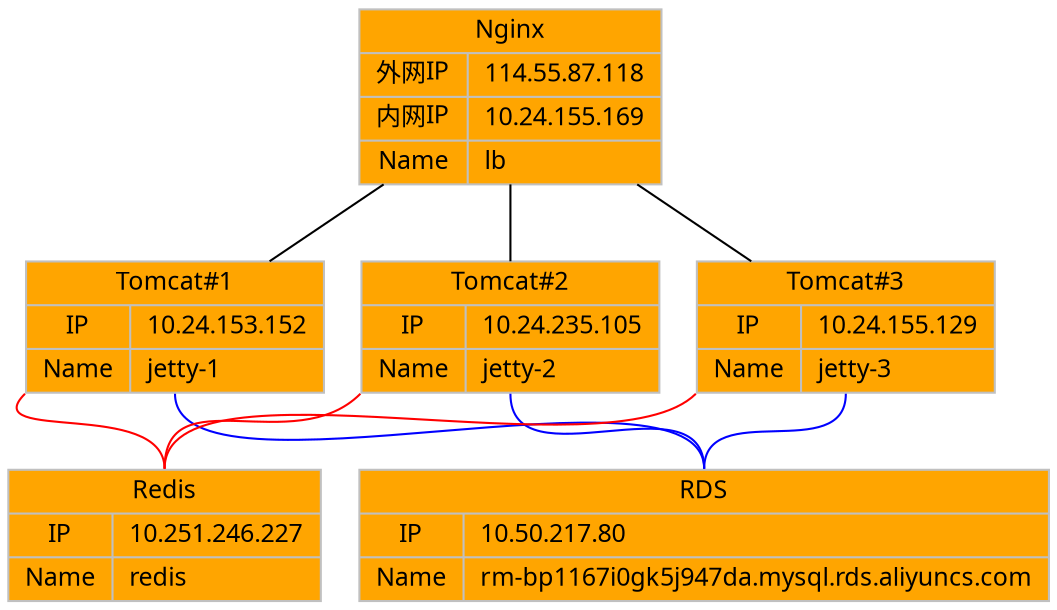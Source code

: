 digraph G {
    graph [
        compound=true;
        center=true;
        charset="UTF-8";
        rankdir=TB,
    ];
    node [
        shape=record,
        style="filled, solid",
        fontname="Migu 1M",
        color=grey;
        fillcolor=orange;
        fontsize=12
    ];
    edge [
        color=black;
    ];

    nginx   [label="{Nginx|{{外网IP|内网IP|Name}|{114.55.87.118\l|10.24.155.169\l|lb\l}}}}"];
    tomcat1 [label="{Tomcat#1|{{IP|Name}|{10.24.153.152\l|jetty-1\l}}}}"];
    tomcat2 [label="{Tomcat#2|{{IP|Name}|{10.24.235.105\l|jetty-2\l}}}}"];
    tomcat3 [label="{Tomcat#3|{{IP|Name}|{10.24.155.129\l|jetty-3\l}}}}"];

    db      [label="{RDS|{{IP|Name}|{10.50.217.80\l|rm-bp1167i0gk5j947da.mysql.rds.aliyuncs.com\l}}}}"];
    redis   [label="{Redis|{{IP|Name}|{10.251.246.227\l|redis\l}}}}"];

    nginx   -> tomcat1   [dir=none, penwidth=1];
    nginx   -> tomcat2   [dir=none, penwidth=1];
    nginx   -> tomcat3   [dir=none, penwidth=1];
    tomcat1 -> db        [tailport = s, headport = n, dir=none, color=blue, penwidth=1];
    tomcat2 -> db        [tailport = s, headport = n, dir=none, color=blue, penwidth=1];
    tomcat3 -> db        [tailport = s, headport = n, dir=none, color=blue, penwidth=1];
    tomcat1 -> redis     [tailport = sw, headport = n, dir=none, color=red, penwidth=1];
    tomcat2 -> redis     [tailport = sw, headport = n, dir=none, color=red, penwidth=1];
    tomcat3 -> redis     [tailport = sw, headport = n, dir=none, color=red, penwidth=1];
}

